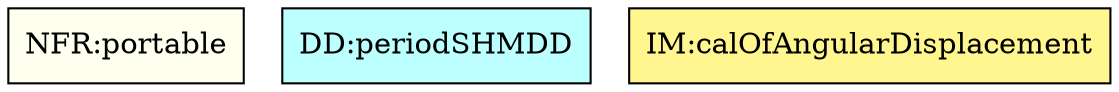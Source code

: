 digraph avsall {


	instance:startOrigin1x	[shape=box, color=black, style=filled, fillcolor=mistyrose, label="A:startOrigin1x"];
	instance:twoDMotion	[shape=box, color=black, style=filled, fillcolor=mistyrose, label="A:twoDMotion"];
	instance:cartSys	[shape=box, color=black, style=filled, fillcolor=mistyrose, label="A:cartSys"];
	instance:cartSysR	[shape=box, color=black, style=filled, fillcolor=mistyrose, label="A:cartSysR"];
	instance:yAxisDir	[shape=box, color=black, style=filled, fillcolor=mistyrose, label="A:yAxisDir"];

	subgraph A {
	rank="same"
	{instance:startOrigin1x, instance:twoDMotion, instance:cartSys, instance:cartSysR, instance:yAxisDir}
	}

	dataDefn:ixPos	[shape=box, color=black, style=filled, fillcolor=paleturquoise1, label="DD:positionIX"];
	dataDefn:iyPos	[shape=box, color=black, style=filled, fillcolor=paleturquoise1, label="DD:positionIY"];
	dataDefn:frequency	[shape=box, color=black, style=filled, fillcolor=paleturquoise1, label="DD:frequencyDD"];
	dataDefn:angularFrequency	[shape=box, color=black, style=filled, fillcolor=paleturquoise1, label="DD:angFrequencyDD"];
	dataDefn:period	[shape=box, color=black, style=filled, fillcolor=paleturquoise1, label="DD:periodSHMDD"];

	subgraph DD {
	rank="same"
	{dataDefn:ixPos, dataDefn:iyPos, dataDefn:frequency, dataDefn:angularFrequency, dataDefn:period}
	}

	theory:accelerationTM	[shape=box, color=black, style=filled, fillcolor=pink, label="TM:acceleration"];
	theory:velocityTM	[shape=box, color=black, style=filled, fillcolor=pink, label="TM:velocity"];
	theory:newtonSL	[shape=box, color=black, style=filled, fillcolor=pink, label="TM:NewtonSecLawMot"];
	theory:newtonSLR	[shape=box, color=black, style=filled, fillcolor=pink, label="TM:NewtonSecLawRotMot"];

	subgraph TM {
	rank="same"
	{theory:accelerationTM, theory:velocityTM, theory:newtonSL, theory:newtonSLR}
	}

	theory:xVel	[shape=box, color=black, style=filled, fillcolor=palegreen, label="GD:velocityIX"];
	theory:yVel	[shape=box, color=black, style=filled, fillcolor=palegreen, label="GD:velocityIY"];
	theory:xScalAcc	[shape=box, color=black, style=filled, fillcolor=palegreen, label="GD:accelerationIX"];
	theory:yScalAcc	[shape=box, color=black, style=filled, fillcolor=palegreen, label="GD:accelerationIY"];
	theory:hForceOnPendulum	[shape=box, color=black, style=filled, fillcolor=palegreen, label="GD:hForceOnPendulum"];
	theory:vForceOnPendulum	[shape=box, color=black, style=filled, fillcolor=palegreen, label="GD:vForceOnPendulum"];
	theory:angFrequencyGD	[shape=box, color=black, style=filled, fillcolor=palegreen, label="GD:angFrequencyGD"];
	theory:periodPendGD	[shape=box, color=black, style=filled, fillcolor=palegreen, label="GD:periodPend"];

	subgraph GD {
	rank="same"
	{theory:xVel, theory:yVel, theory:xScalAcc, theory:yScalAcc, theory:hForceOnPendulum, theory:vForceOnPendulum, theory:angFrequencyGD, theory:periodPendGD}
	}

	theory:angularDisplacementIM	[shape=box, color=black, style=filled, fillcolor=khaki1, label="IM:calOfAngularDisplacement"];

	subgraph IM {
	rank="same"
	{theory:angularDisplacementIM}
	}

	instance:inputValues	[shape=box, color=black, style=filled, fillcolor=ivory, label="FR:inputValues"];
	instance:verifyInptVals	[shape=box, color=black, style=filled, fillcolor=ivory, label="FR:verifyInptVals"];
	instance:calcAngPos	[shape=box, color=black, style=filled, fillcolor=ivory, label="FR:calcAngPos"];
	instance:outputValues	[shape=box, color=black, style=filled, fillcolor=ivory, label="FR:outputValues"];
	instance:correct	[shape=box, color=black, style=filled, fillcolor=ivory, label="NFR:correct"];
	instance:portable	[shape=box, color=black, style=filled, fillcolor=ivory, label="NFR:portable"];

	subgraph FR {
	rank="same"
	{instance:inputValues, instance:verifyInptVals, instance:calcAngPos, instance:outputValues, instance:correct, instance:portable}
	}

}
